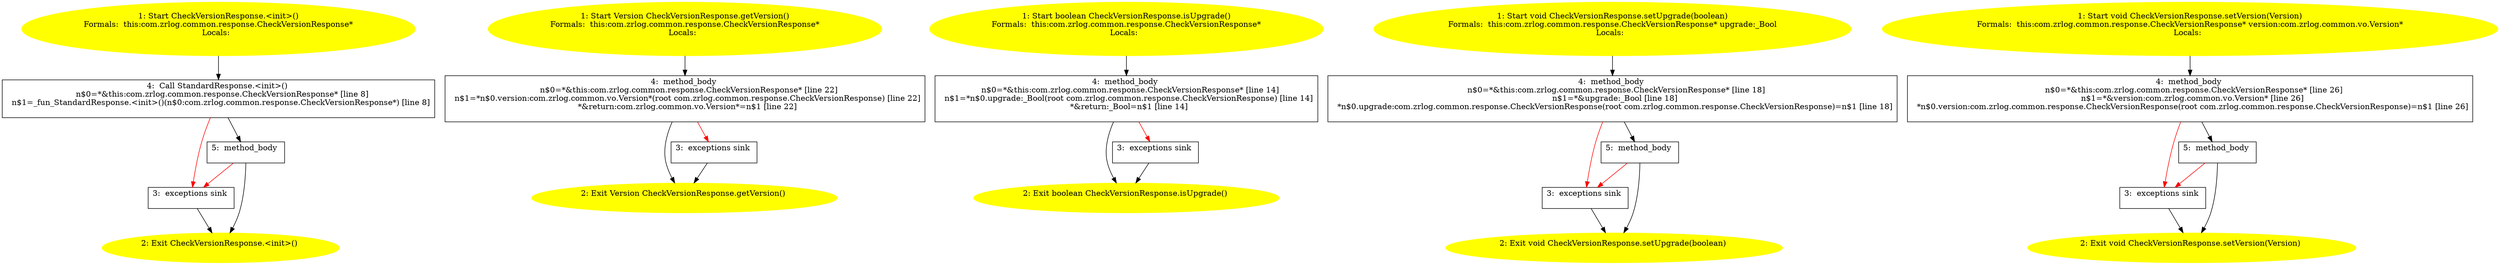 /* @generated */
digraph cfg {
"com.zrlog.common.response.CheckVersionResponse.<init>().aaa6aaab1cf6e05fec2af7c276674843_1" [label="1: Start CheckVersionResponse.<init>()\nFormals:  this:com.zrlog.common.response.CheckVersionResponse*\nLocals:  \n  " color=yellow style=filled]
	

	 "com.zrlog.common.response.CheckVersionResponse.<init>().aaa6aaab1cf6e05fec2af7c276674843_1" -> "com.zrlog.common.response.CheckVersionResponse.<init>().aaa6aaab1cf6e05fec2af7c276674843_4" ;
"com.zrlog.common.response.CheckVersionResponse.<init>().aaa6aaab1cf6e05fec2af7c276674843_2" [label="2: Exit CheckVersionResponse.<init>() \n  " color=yellow style=filled]
	

"com.zrlog.common.response.CheckVersionResponse.<init>().aaa6aaab1cf6e05fec2af7c276674843_3" [label="3:  exceptions sink \n  " shape="box"]
	

	 "com.zrlog.common.response.CheckVersionResponse.<init>().aaa6aaab1cf6e05fec2af7c276674843_3" -> "com.zrlog.common.response.CheckVersionResponse.<init>().aaa6aaab1cf6e05fec2af7c276674843_2" ;
"com.zrlog.common.response.CheckVersionResponse.<init>().aaa6aaab1cf6e05fec2af7c276674843_4" [label="4:  Call StandardResponse.<init>() \n   n$0=*&this:com.zrlog.common.response.CheckVersionResponse* [line 8]\n  n$1=_fun_StandardResponse.<init>()(n$0:com.zrlog.common.response.CheckVersionResponse*) [line 8]\n " shape="box"]
	

	 "com.zrlog.common.response.CheckVersionResponse.<init>().aaa6aaab1cf6e05fec2af7c276674843_4" -> "com.zrlog.common.response.CheckVersionResponse.<init>().aaa6aaab1cf6e05fec2af7c276674843_5" ;
	 "com.zrlog.common.response.CheckVersionResponse.<init>().aaa6aaab1cf6e05fec2af7c276674843_4" -> "com.zrlog.common.response.CheckVersionResponse.<init>().aaa6aaab1cf6e05fec2af7c276674843_3" [color="red" ];
"com.zrlog.common.response.CheckVersionResponse.<init>().aaa6aaab1cf6e05fec2af7c276674843_5" [label="5:  method_body \n  " shape="box"]
	

	 "com.zrlog.common.response.CheckVersionResponse.<init>().aaa6aaab1cf6e05fec2af7c276674843_5" -> "com.zrlog.common.response.CheckVersionResponse.<init>().aaa6aaab1cf6e05fec2af7c276674843_2" ;
	 "com.zrlog.common.response.CheckVersionResponse.<init>().aaa6aaab1cf6e05fec2af7c276674843_5" -> "com.zrlog.common.response.CheckVersionResponse.<init>().aaa6aaab1cf6e05fec2af7c276674843_3" [color="red" ];
"com.zrlog.common.response.CheckVersionResponse.getVersion():com.zrlog.common.vo.Version.f9f4db282a2cc94a13d65edb374f6828_1" [label="1: Start Version CheckVersionResponse.getVersion()\nFormals:  this:com.zrlog.common.response.CheckVersionResponse*\nLocals:  \n  " color=yellow style=filled]
	

	 "com.zrlog.common.response.CheckVersionResponse.getVersion():com.zrlog.common.vo.Version.f9f4db282a2cc94a13d65edb374f6828_1" -> "com.zrlog.common.response.CheckVersionResponse.getVersion():com.zrlog.common.vo.Version.f9f4db282a2cc94a13d65edb374f6828_4" ;
"com.zrlog.common.response.CheckVersionResponse.getVersion():com.zrlog.common.vo.Version.f9f4db282a2cc94a13d65edb374f6828_2" [label="2: Exit Version CheckVersionResponse.getVersion() \n  " color=yellow style=filled]
	

"com.zrlog.common.response.CheckVersionResponse.getVersion():com.zrlog.common.vo.Version.f9f4db282a2cc94a13d65edb374f6828_3" [label="3:  exceptions sink \n  " shape="box"]
	

	 "com.zrlog.common.response.CheckVersionResponse.getVersion():com.zrlog.common.vo.Version.f9f4db282a2cc94a13d65edb374f6828_3" -> "com.zrlog.common.response.CheckVersionResponse.getVersion():com.zrlog.common.vo.Version.f9f4db282a2cc94a13d65edb374f6828_2" ;
"com.zrlog.common.response.CheckVersionResponse.getVersion():com.zrlog.common.vo.Version.f9f4db282a2cc94a13d65edb374f6828_4" [label="4:  method_body \n   n$0=*&this:com.zrlog.common.response.CheckVersionResponse* [line 22]\n  n$1=*n$0.version:com.zrlog.common.vo.Version*(root com.zrlog.common.response.CheckVersionResponse) [line 22]\n  *&return:com.zrlog.common.vo.Version*=n$1 [line 22]\n " shape="box"]
	

	 "com.zrlog.common.response.CheckVersionResponse.getVersion():com.zrlog.common.vo.Version.f9f4db282a2cc94a13d65edb374f6828_4" -> "com.zrlog.common.response.CheckVersionResponse.getVersion():com.zrlog.common.vo.Version.f9f4db282a2cc94a13d65edb374f6828_2" ;
	 "com.zrlog.common.response.CheckVersionResponse.getVersion():com.zrlog.common.vo.Version.f9f4db282a2cc94a13d65edb374f6828_4" -> "com.zrlog.common.response.CheckVersionResponse.getVersion():com.zrlog.common.vo.Version.f9f4db282a2cc94a13d65edb374f6828_3" [color="red" ];
"com.zrlog.common.response.CheckVersionResponse.isUpgrade():boolean.3a63263ead71291a799cf6a470876c1e_1" [label="1: Start boolean CheckVersionResponse.isUpgrade()\nFormals:  this:com.zrlog.common.response.CheckVersionResponse*\nLocals:  \n  " color=yellow style=filled]
	

	 "com.zrlog.common.response.CheckVersionResponse.isUpgrade():boolean.3a63263ead71291a799cf6a470876c1e_1" -> "com.zrlog.common.response.CheckVersionResponse.isUpgrade():boolean.3a63263ead71291a799cf6a470876c1e_4" ;
"com.zrlog.common.response.CheckVersionResponse.isUpgrade():boolean.3a63263ead71291a799cf6a470876c1e_2" [label="2: Exit boolean CheckVersionResponse.isUpgrade() \n  " color=yellow style=filled]
	

"com.zrlog.common.response.CheckVersionResponse.isUpgrade():boolean.3a63263ead71291a799cf6a470876c1e_3" [label="3:  exceptions sink \n  " shape="box"]
	

	 "com.zrlog.common.response.CheckVersionResponse.isUpgrade():boolean.3a63263ead71291a799cf6a470876c1e_3" -> "com.zrlog.common.response.CheckVersionResponse.isUpgrade():boolean.3a63263ead71291a799cf6a470876c1e_2" ;
"com.zrlog.common.response.CheckVersionResponse.isUpgrade():boolean.3a63263ead71291a799cf6a470876c1e_4" [label="4:  method_body \n   n$0=*&this:com.zrlog.common.response.CheckVersionResponse* [line 14]\n  n$1=*n$0.upgrade:_Bool(root com.zrlog.common.response.CheckVersionResponse) [line 14]\n  *&return:_Bool=n$1 [line 14]\n " shape="box"]
	

	 "com.zrlog.common.response.CheckVersionResponse.isUpgrade():boolean.3a63263ead71291a799cf6a470876c1e_4" -> "com.zrlog.common.response.CheckVersionResponse.isUpgrade():boolean.3a63263ead71291a799cf6a470876c1e_2" ;
	 "com.zrlog.common.response.CheckVersionResponse.isUpgrade():boolean.3a63263ead71291a799cf6a470876c1e_4" -> "com.zrlog.common.response.CheckVersionResponse.isUpgrade():boolean.3a63263ead71291a799cf6a470876c1e_3" [color="red" ];
"com.zrlog.common.response.CheckVersionResponse.setUpgrade(boolean):void.1fdf4fd41c782c9bf06c247f5b59e538_1" [label="1: Start void CheckVersionResponse.setUpgrade(boolean)\nFormals:  this:com.zrlog.common.response.CheckVersionResponse* upgrade:_Bool\nLocals:  \n  " color=yellow style=filled]
	

	 "com.zrlog.common.response.CheckVersionResponse.setUpgrade(boolean):void.1fdf4fd41c782c9bf06c247f5b59e538_1" -> "com.zrlog.common.response.CheckVersionResponse.setUpgrade(boolean):void.1fdf4fd41c782c9bf06c247f5b59e538_4" ;
"com.zrlog.common.response.CheckVersionResponse.setUpgrade(boolean):void.1fdf4fd41c782c9bf06c247f5b59e538_2" [label="2: Exit void CheckVersionResponse.setUpgrade(boolean) \n  " color=yellow style=filled]
	

"com.zrlog.common.response.CheckVersionResponse.setUpgrade(boolean):void.1fdf4fd41c782c9bf06c247f5b59e538_3" [label="3:  exceptions sink \n  " shape="box"]
	

	 "com.zrlog.common.response.CheckVersionResponse.setUpgrade(boolean):void.1fdf4fd41c782c9bf06c247f5b59e538_3" -> "com.zrlog.common.response.CheckVersionResponse.setUpgrade(boolean):void.1fdf4fd41c782c9bf06c247f5b59e538_2" ;
"com.zrlog.common.response.CheckVersionResponse.setUpgrade(boolean):void.1fdf4fd41c782c9bf06c247f5b59e538_4" [label="4:  method_body \n   n$0=*&this:com.zrlog.common.response.CheckVersionResponse* [line 18]\n  n$1=*&upgrade:_Bool [line 18]\n  *n$0.upgrade:com.zrlog.common.response.CheckVersionResponse(root com.zrlog.common.response.CheckVersionResponse)=n$1 [line 18]\n " shape="box"]
	

	 "com.zrlog.common.response.CheckVersionResponse.setUpgrade(boolean):void.1fdf4fd41c782c9bf06c247f5b59e538_4" -> "com.zrlog.common.response.CheckVersionResponse.setUpgrade(boolean):void.1fdf4fd41c782c9bf06c247f5b59e538_5" ;
	 "com.zrlog.common.response.CheckVersionResponse.setUpgrade(boolean):void.1fdf4fd41c782c9bf06c247f5b59e538_4" -> "com.zrlog.common.response.CheckVersionResponse.setUpgrade(boolean):void.1fdf4fd41c782c9bf06c247f5b59e538_3" [color="red" ];
"com.zrlog.common.response.CheckVersionResponse.setUpgrade(boolean):void.1fdf4fd41c782c9bf06c247f5b59e538_5" [label="5:  method_body \n  " shape="box"]
	

	 "com.zrlog.common.response.CheckVersionResponse.setUpgrade(boolean):void.1fdf4fd41c782c9bf06c247f5b59e538_5" -> "com.zrlog.common.response.CheckVersionResponse.setUpgrade(boolean):void.1fdf4fd41c782c9bf06c247f5b59e538_2" ;
	 "com.zrlog.common.response.CheckVersionResponse.setUpgrade(boolean):void.1fdf4fd41c782c9bf06c247f5b59e538_5" -> "com.zrlog.common.response.CheckVersionResponse.setUpgrade(boolean):void.1fdf4fd41c782c9bf06c247f5b59e538_3" [color="red" ];
"com.zrlog.common.response.CheckVersionResponse.setVersion(com.zrlog.common.vo.Version):void.39b5d0436a7e10c4b508c5e9164a4124_1" [label="1: Start void CheckVersionResponse.setVersion(Version)\nFormals:  this:com.zrlog.common.response.CheckVersionResponse* version:com.zrlog.common.vo.Version*\nLocals:  \n  " color=yellow style=filled]
	

	 "com.zrlog.common.response.CheckVersionResponse.setVersion(com.zrlog.common.vo.Version):void.39b5d0436a7e10c4b508c5e9164a4124_1" -> "com.zrlog.common.response.CheckVersionResponse.setVersion(com.zrlog.common.vo.Version):void.39b5d0436a7e10c4b508c5e9164a4124_4" ;
"com.zrlog.common.response.CheckVersionResponse.setVersion(com.zrlog.common.vo.Version):void.39b5d0436a7e10c4b508c5e9164a4124_2" [label="2: Exit void CheckVersionResponse.setVersion(Version) \n  " color=yellow style=filled]
	

"com.zrlog.common.response.CheckVersionResponse.setVersion(com.zrlog.common.vo.Version):void.39b5d0436a7e10c4b508c5e9164a4124_3" [label="3:  exceptions sink \n  " shape="box"]
	

	 "com.zrlog.common.response.CheckVersionResponse.setVersion(com.zrlog.common.vo.Version):void.39b5d0436a7e10c4b508c5e9164a4124_3" -> "com.zrlog.common.response.CheckVersionResponse.setVersion(com.zrlog.common.vo.Version):void.39b5d0436a7e10c4b508c5e9164a4124_2" ;
"com.zrlog.common.response.CheckVersionResponse.setVersion(com.zrlog.common.vo.Version):void.39b5d0436a7e10c4b508c5e9164a4124_4" [label="4:  method_body \n   n$0=*&this:com.zrlog.common.response.CheckVersionResponse* [line 26]\n  n$1=*&version:com.zrlog.common.vo.Version* [line 26]\n  *n$0.version:com.zrlog.common.response.CheckVersionResponse(root com.zrlog.common.response.CheckVersionResponse)=n$1 [line 26]\n " shape="box"]
	

	 "com.zrlog.common.response.CheckVersionResponse.setVersion(com.zrlog.common.vo.Version):void.39b5d0436a7e10c4b508c5e9164a4124_4" -> "com.zrlog.common.response.CheckVersionResponse.setVersion(com.zrlog.common.vo.Version):void.39b5d0436a7e10c4b508c5e9164a4124_5" ;
	 "com.zrlog.common.response.CheckVersionResponse.setVersion(com.zrlog.common.vo.Version):void.39b5d0436a7e10c4b508c5e9164a4124_4" -> "com.zrlog.common.response.CheckVersionResponse.setVersion(com.zrlog.common.vo.Version):void.39b5d0436a7e10c4b508c5e9164a4124_3" [color="red" ];
"com.zrlog.common.response.CheckVersionResponse.setVersion(com.zrlog.common.vo.Version):void.39b5d0436a7e10c4b508c5e9164a4124_5" [label="5:  method_body \n  " shape="box"]
	

	 "com.zrlog.common.response.CheckVersionResponse.setVersion(com.zrlog.common.vo.Version):void.39b5d0436a7e10c4b508c5e9164a4124_5" -> "com.zrlog.common.response.CheckVersionResponse.setVersion(com.zrlog.common.vo.Version):void.39b5d0436a7e10c4b508c5e9164a4124_2" ;
	 "com.zrlog.common.response.CheckVersionResponse.setVersion(com.zrlog.common.vo.Version):void.39b5d0436a7e10c4b508c5e9164a4124_5" -> "com.zrlog.common.response.CheckVersionResponse.setVersion(com.zrlog.common.vo.Version):void.39b5d0436a7e10c4b508c5e9164a4124_3" [color="red" ];
}
